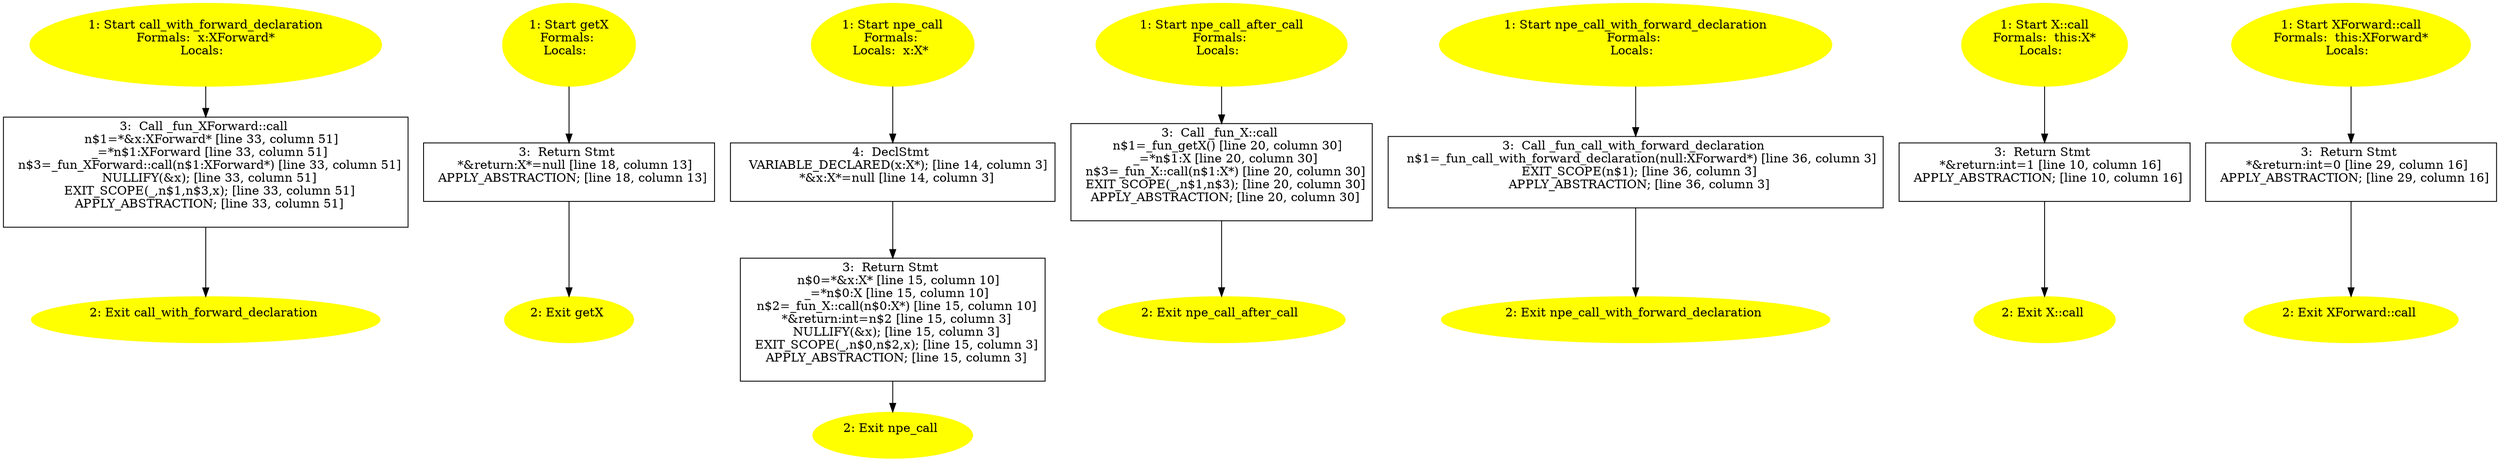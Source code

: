 /* @generated */
digraph cfg {
"call_with_forward_declaration(class XForward)#16178135517860387666.c1f98de069e5c7098edbbc8efaea56a0_1" [label="1: Start call_with_forward_declaration\nFormals:  x:XForward*\nLocals:  \n  " color=yellow style=filled]
	

	 "call_with_forward_declaration(class XForward)#16178135517860387666.c1f98de069e5c7098edbbc8efaea56a0_1" -> "call_with_forward_declaration(class XForward)#16178135517860387666.c1f98de069e5c7098edbbc8efaea56a0_3" ;
"call_with_forward_declaration(class XForward)#16178135517860387666.c1f98de069e5c7098edbbc8efaea56a0_2" [label="2: Exit call_with_forward_declaration \n  " color=yellow style=filled]
	

"call_with_forward_declaration(class XForward)#16178135517860387666.c1f98de069e5c7098edbbc8efaea56a0_3" [label="3:  Call _fun_XForward::call \n   n$1=*&x:XForward* [line 33, column 51]\n  _=*n$1:XForward [line 33, column 51]\n  n$3=_fun_XForward::call(n$1:XForward*) [line 33, column 51]\n  NULLIFY(&x); [line 33, column 51]\n  EXIT_SCOPE(_,n$1,n$3,x); [line 33, column 51]\n  APPLY_ABSTRACTION; [line 33, column 51]\n " shape="box"]
	

	 "call_with_forward_declaration(class XForward)#16178135517860387666.c1f98de069e5c7098edbbc8efaea56a0_3" -> "call_with_forward_declaration(class XForward)#16178135517860387666.c1f98de069e5c7098edbbc8efaea56a0_2" ;
"getX#13708790503777666214.a992c0752db0283a341b47e16da10f48_1" [label="1: Start getX\nFormals: \nLocals:  \n  " color=yellow style=filled]
	

	 "getX#13708790503777666214.a992c0752db0283a341b47e16da10f48_1" -> "getX#13708790503777666214.a992c0752db0283a341b47e16da10f48_3" ;
"getX#13708790503777666214.a992c0752db0283a341b47e16da10f48_2" [label="2: Exit getX \n  " color=yellow style=filled]
	

"getX#13708790503777666214.a992c0752db0283a341b47e16da10f48_3" [label="3:  Return Stmt \n   *&return:X*=null [line 18, column 13]\n  APPLY_ABSTRACTION; [line 18, column 13]\n " shape="box"]
	

	 "getX#13708790503777666214.a992c0752db0283a341b47e16da10f48_3" -> "getX#13708790503777666214.a992c0752db0283a341b47e16da10f48_2" ;
"npe_call#13153501568930109452.8b51ea84ce0a673218a9c81b7ab70538_1" [label="1: Start npe_call\nFormals: \nLocals:  x:X* \n  " color=yellow style=filled]
	

	 "npe_call#13153501568930109452.8b51ea84ce0a673218a9c81b7ab70538_1" -> "npe_call#13153501568930109452.8b51ea84ce0a673218a9c81b7ab70538_4" ;
"npe_call#13153501568930109452.8b51ea84ce0a673218a9c81b7ab70538_2" [label="2: Exit npe_call \n  " color=yellow style=filled]
	

"npe_call#13153501568930109452.8b51ea84ce0a673218a9c81b7ab70538_3" [label="3:  Return Stmt \n   n$0=*&x:X* [line 15, column 10]\n  _=*n$0:X [line 15, column 10]\n  n$2=_fun_X::call(n$0:X*) [line 15, column 10]\n  *&return:int=n$2 [line 15, column 3]\n  NULLIFY(&x); [line 15, column 3]\n  EXIT_SCOPE(_,n$0,n$2,x); [line 15, column 3]\n  APPLY_ABSTRACTION; [line 15, column 3]\n " shape="box"]
	

	 "npe_call#13153501568930109452.8b51ea84ce0a673218a9c81b7ab70538_3" -> "npe_call#13153501568930109452.8b51ea84ce0a673218a9c81b7ab70538_2" ;
"npe_call#13153501568930109452.8b51ea84ce0a673218a9c81b7ab70538_4" [label="4:  DeclStmt \n   VARIABLE_DECLARED(x:X*); [line 14, column 3]\n  *&x:X*=null [line 14, column 3]\n " shape="box"]
	

	 "npe_call#13153501568930109452.8b51ea84ce0a673218a9c81b7ab70538_4" -> "npe_call#13153501568930109452.8b51ea84ce0a673218a9c81b7ab70538_3" ;
"npe_call_after_call#8140813350794705532.fd3a6d06275def8a130284a430f22a3d_1" [label="1: Start npe_call_after_call\nFormals: \nLocals:  \n  " color=yellow style=filled]
	

	 "npe_call_after_call#8140813350794705532.fd3a6d06275def8a130284a430f22a3d_1" -> "npe_call_after_call#8140813350794705532.fd3a6d06275def8a130284a430f22a3d_3" ;
"npe_call_after_call#8140813350794705532.fd3a6d06275def8a130284a430f22a3d_2" [label="2: Exit npe_call_after_call \n  " color=yellow style=filled]
	

"npe_call_after_call#8140813350794705532.fd3a6d06275def8a130284a430f22a3d_3" [label="3:  Call _fun_X::call \n   n$1=_fun_getX() [line 20, column 30]\n  _=*n$1:X [line 20, column 30]\n  n$3=_fun_X::call(n$1:X*) [line 20, column 30]\n  EXIT_SCOPE(_,n$1,n$3); [line 20, column 30]\n  APPLY_ABSTRACTION; [line 20, column 30]\n " shape="box"]
	

	 "npe_call_after_call#8140813350794705532.fd3a6d06275def8a130284a430f22a3d_3" -> "npe_call_after_call#8140813350794705532.fd3a6d06275def8a130284a430f22a3d_2" ;
"npe_call_with_forward_declaration#12046983290123510130.5e902eb9a8f96f74e83d527b422bd861_1" [label="1: Start npe_call_with_forward_declaration\nFormals: \nLocals:  \n  " color=yellow style=filled]
	

	 "npe_call_with_forward_declaration#12046983290123510130.5e902eb9a8f96f74e83d527b422bd861_1" -> "npe_call_with_forward_declaration#12046983290123510130.5e902eb9a8f96f74e83d527b422bd861_3" ;
"npe_call_with_forward_declaration#12046983290123510130.5e902eb9a8f96f74e83d527b422bd861_2" [label="2: Exit npe_call_with_forward_declaration \n  " color=yellow style=filled]
	

"npe_call_with_forward_declaration#12046983290123510130.5e902eb9a8f96f74e83d527b422bd861_3" [label="3:  Call _fun_call_with_forward_declaration \n   n$1=_fun_call_with_forward_declaration(null:XForward*) [line 36, column 3]\n  EXIT_SCOPE(n$1); [line 36, column 3]\n  APPLY_ABSTRACTION; [line 36, column 3]\n " shape="box"]
	

	 "npe_call_with_forward_declaration#12046983290123510130.5e902eb9a8f96f74e83d527b422bd861_3" -> "npe_call_with_forward_declaration#12046983290123510130.5e902eb9a8f96f74e83d527b422bd861_2" ;
"call#X#(5770224879682844394).d055b894c8e89eaff4b8d412706da082_1" [label="1: Start X::call\nFormals:  this:X*\nLocals:  \n  " color=yellow style=filled]
	

	 "call#X#(5770224879682844394).d055b894c8e89eaff4b8d412706da082_1" -> "call#X#(5770224879682844394).d055b894c8e89eaff4b8d412706da082_3" ;
"call#X#(5770224879682844394).d055b894c8e89eaff4b8d412706da082_2" [label="2: Exit X::call \n  " color=yellow style=filled]
	

"call#X#(5770224879682844394).d055b894c8e89eaff4b8d412706da082_3" [label="3:  Return Stmt \n   *&return:int=1 [line 10, column 16]\n  APPLY_ABSTRACTION; [line 10, column 16]\n " shape="box"]
	

	 "call#X#(5770224879682844394).d055b894c8e89eaff4b8d412706da082_3" -> "call#X#(5770224879682844394).d055b894c8e89eaff4b8d412706da082_2" ;
"call#XForward#(12704523141681064974).3ad3a0c1410d3c3ebc30a3c69ad91790_1" [label="1: Start XForward::call\nFormals:  this:XForward*\nLocals:  \n  " color=yellow style=filled]
	

	 "call#XForward#(12704523141681064974).3ad3a0c1410d3c3ebc30a3c69ad91790_1" -> "call#XForward#(12704523141681064974).3ad3a0c1410d3c3ebc30a3c69ad91790_3" ;
"call#XForward#(12704523141681064974).3ad3a0c1410d3c3ebc30a3c69ad91790_2" [label="2: Exit XForward::call \n  " color=yellow style=filled]
	

"call#XForward#(12704523141681064974).3ad3a0c1410d3c3ebc30a3c69ad91790_3" [label="3:  Return Stmt \n   *&return:int=0 [line 29, column 16]\n  APPLY_ABSTRACTION; [line 29, column 16]\n " shape="box"]
	

	 "call#XForward#(12704523141681064974).3ad3a0c1410d3c3ebc30a3c69ad91790_3" -> "call#XForward#(12704523141681064974).3ad3a0c1410d3c3ebc30a3c69ad91790_2" ;
}
